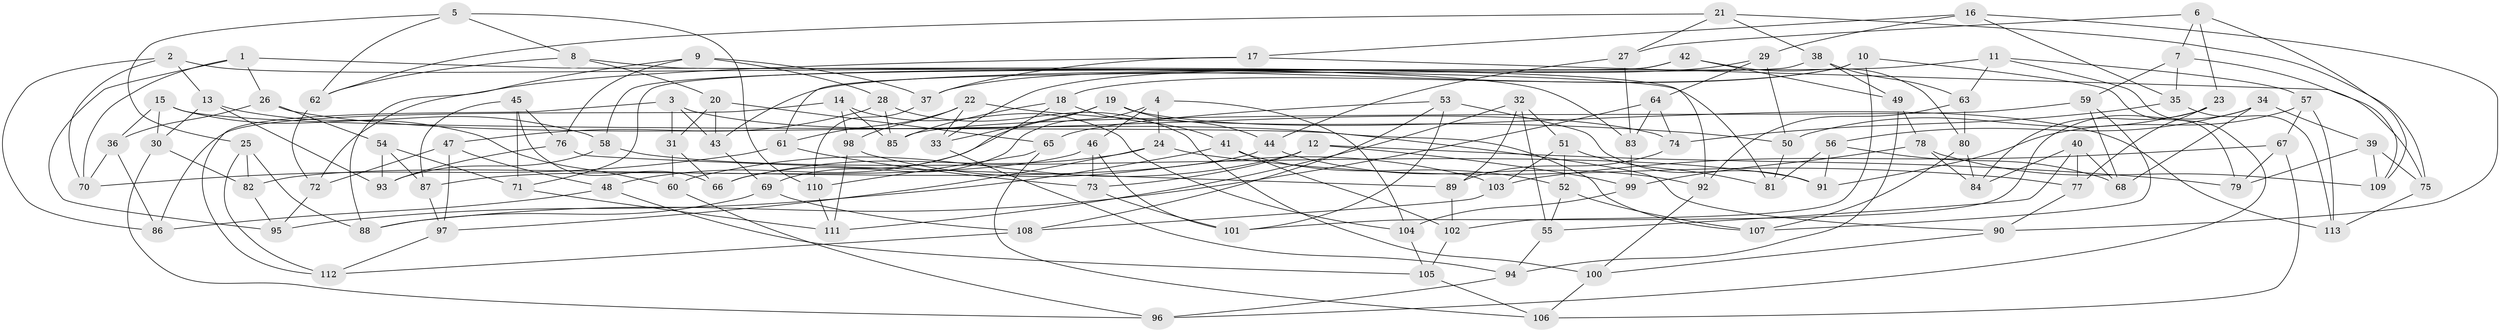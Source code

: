 // coarse degree distribution, {4: 0.6582278481012658, 6: 0.22784810126582278, 10: 0.02531645569620253, 7: 0.02531645569620253, 8: 0.0379746835443038, 3: 0.02531645569620253}
// Generated by graph-tools (version 1.1) at 2025/20/03/04/25 18:20:45]
// undirected, 113 vertices, 226 edges
graph export_dot {
graph [start="1"]
  node [color=gray90,style=filled];
  1;
  2;
  3;
  4;
  5;
  6;
  7;
  8;
  9;
  10;
  11;
  12;
  13;
  14;
  15;
  16;
  17;
  18;
  19;
  20;
  21;
  22;
  23;
  24;
  25;
  26;
  27;
  28;
  29;
  30;
  31;
  32;
  33;
  34;
  35;
  36;
  37;
  38;
  39;
  40;
  41;
  42;
  43;
  44;
  45;
  46;
  47;
  48;
  49;
  50;
  51;
  52;
  53;
  54;
  55;
  56;
  57;
  58;
  59;
  60;
  61;
  62;
  63;
  64;
  65;
  66;
  67;
  68;
  69;
  70;
  71;
  72;
  73;
  74;
  75;
  76;
  77;
  78;
  79;
  80;
  81;
  82;
  83;
  84;
  85;
  86;
  87;
  88;
  89;
  90;
  91;
  92;
  93;
  94;
  95;
  96;
  97;
  98;
  99;
  100;
  101;
  102;
  103;
  104;
  105;
  106;
  107;
  108;
  109;
  110;
  111;
  112;
  113;
  1 -- 70;
  1 -- 26;
  1 -- 81;
  1 -- 95;
  2 -- 70;
  2 -- 83;
  2 -- 86;
  2 -- 13;
  3 -- 43;
  3 -- 112;
  3 -- 74;
  3 -- 31;
  4 -- 69;
  4 -- 104;
  4 -- 46;
  4 -- 24;
  5 -- 62;
  5 -- 25;
  5 -- 110;
  5 -- 8;
  6 -- 23;
  6 -- 109;
  6 -- 7;
  6 -- 27;
  7 -- 109;
  7 -- 35;
  7 -- 59;
  8 -- 20;
  8 -- 92;
  8 -- 62;
  9 -- 76;
  9 -- 88;
  9 -- 28;
  9 -- 37;
  10 -- 37;
  10 -- 18;
  10 -- 79;
  10 -- 102;
  11 -- 43;
  11 -- 96;
  11 -- 57;
  11 -- 63;
  12 -- 60;
  12 -- 73;
  12 -- 79;
  12 -- 99;
  13 -- 58;
  13 -- 30;
  13 -- 93;
  14 -- 104;
  14 -- 98;
  14 -- 86;
  14 -- 85;
  15 -- 90;
  15 -- 60;
  15 -- 36;
  15 -- 30;
  16 -- 17;
  16 -- 90;
  16 -- 35;
  16 -- 29;
  17 -- 37;
  17 -- 72;
  17 -- 75;
  18 -- 41;
  18 -- 66;
  18 -- 85;
  19 -- 44;
  19 -- 33;
  19 -- 48;
  19 -- 113;
  20 -- 31;
  20 -- 43;
  20 -- 65;
  21 -- 62;
  21 -- 38;
  21 -- 75;
  21 -- 27;
  22 -- 98;
  22 -- 61;
  22 -- 33;
  22 -- 50;
  23 -- 50;
  23 -- 84;
  23 -- 77;
  24 -- 77;
  24 -- 66;
  24 -- 97;
  25 -- 112;
  25 -- 82;
  25 -- 88;
  26 -- 54;
  26 -- 36;
  26 -- 107;
  27 -- 44;
  27 -- 83;
  28 -- 47;
  28 -- 100;
  28 -- 85;
  29 -- 33;
  29 -- 64;
  29 -- 50;
  30 -- 82;
  30 -- 96;
  31 -- 60;
  31 -- 66;
  32 -- 55;
  32 -- 111;
  32 -- 89;
  32 -- 51;
  33 -- 94;
  34 -- 101;
  34 -- 56;
  34 -- 68;
  34 -- 39;
  35 -- 74;
  35 -- 113;
  36 -- 70;
  36 -- 86;
  37 -- 110;
  38 -- 63;
  38 -- 61;
  38 -- 49;
  39 -- 75;
  39 -- 79;
  39 -- 109;
  40 -- 77;
  40 -- 68;
  40 -- 55;
  40 -- 84;
  41 -- 95;
  41 -- 102;
  41 -- 52;
  42 -- 80;
  42 -- 71;
  42 -- 49;
  42 -- 58;
  43 -- 69;
  44 -- 92;
  44 -- 87;
  45 -- 87;
  45 -- 71;
  45 -- 66;
  45 -- 76;
  46 -- 101;
  46 -- 82;
  46 -- 73;
  47 -- 48;
  47 -- 97;
  47 -- 72;
  48 -- 105;
  48 -- 86;
  49 -- 78;
  49 -- 94;
  50 -- 81;
  51 -- 81;
  51 -- 103;
  51 -- 52;
  52 -- 55;
  52 -- 107;
  53 -- 65;
  53 -- 91;
  53 -- 108;
  53 -- 101;
  54 -- 71;
  54 -- 87;
  54 -- 93;
  55 -- 94;
  56 -- 68;
  56 -- 81;
  56 -- 91;
  57 -- 67;
  57 -- 113;
  57 -- 91;
  58 -- 93;
  58 -- 91;
  59 -- 68;
  59 -- 85;
  59 -- 107;
  60 -- 96;
  61 -- 70;
  61 -- 73;
  62 -- 72;
  63 -- 92;
  63 -- 80;
  64 -- 88;
  64 -- 74;
  64 -- 83;
  65 -- 106;
  65 -- 110;
  67 -- 79;
  67 -- 103;
  67 -- 106;
  69 -- 88;
  69 -- 108;
  71 -- 111;
  72 -- 95;
  73 -- 101;
  74 -- 89;
  75 -- 113;
  76 -- 89;
  76 -- 93;
  77 -- 90;
  78 -- 109;
  78 -- 84;
  78 -- 99;
  80 -- 84;
  80 -- 107;
  82 -- 95;
  83 -- 99;
  87 -- 97;
  89 -- 102;
  90 -- 100;
  92 -- 100;
  94 -- 96;
  97 -- 112;
  98 -- 103;
  98 -- 111;
  99 -- 104;
  100 -- 106;
  102 -- 105;
  103 -- 108;
  104 -- 105;
  105 -- 106;
  108 -- 112;
  110 -- 111;
}
